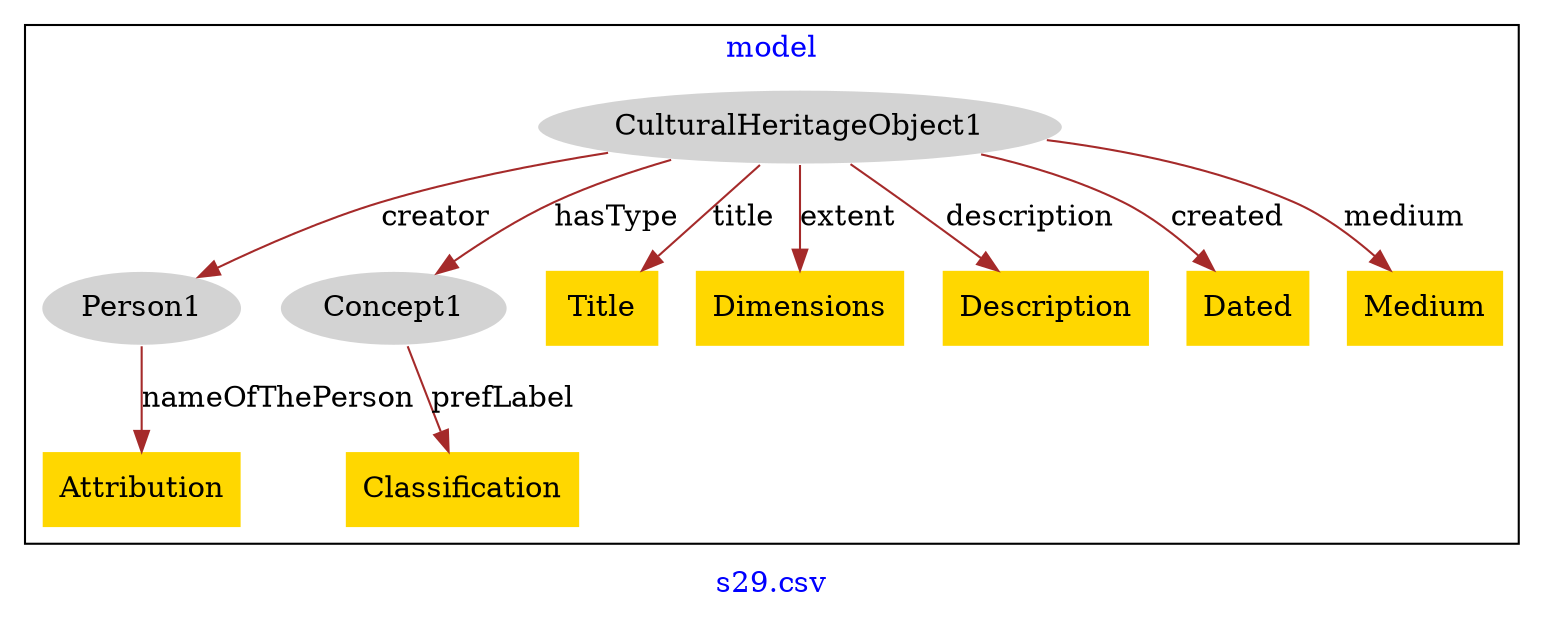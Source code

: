 digraph n0 {
fontcolor="blue"
remincross="true"
label="s29.csv"
subgraph cluster {
label="model"
n2[style="filled",color="white",fillcolor="lightgray",label="CulturalHeritageObject1"];
n3[style="filled",color="white",fillcolor="lightgray",label="Person1"];
n4[style="filled",color="white",fillcolor="lightgray",label="Concept1"];
n5[shape="plaintext",style="filled",fillcolor="gold",label="Attribution"];
n6[shape="plaintext",style="filled",fillcolor="gold",label="Title"];
n7[shape="plaintext",style="filled",fillcolor="gold",label="Dimensions"];
n8[shape="plaintext",style="filled",fillcolor="gold",label="Description"];
n9[shape="plaintext",style="filled",fillcolor="gold",label="Dated"];
n10[shape="plaintext",style="filled",fillcolor="gold",label="Medium"];
n11[shape="plaintext",style="filled",fillcolor="gold",label="Classification"];
}
n2 -> n3[color="brown",fontcolor="black",label="creator"]
n2 -> n4[color="brown",fontcolor="black",label="hasType"]
n3 -> n5[color="brown",fontcolor="black",label="nameOfThePerson"]
n2 -> n6[color="brown",fontcolor="black",label="title"]
n2 -> n7[color="brown",fontcolor="black",label="extent"]
n2 -> n8[color="brown",fontcolor="black",label="description"]
n2 -> n9[color="brown",fontcolor="black",label="created"]
n2 -> n10[color="brown",fontcolor="black",label="medium"]
n4 -> n11[color="brown",fontcolor="black",label="prefLabel"]
}
